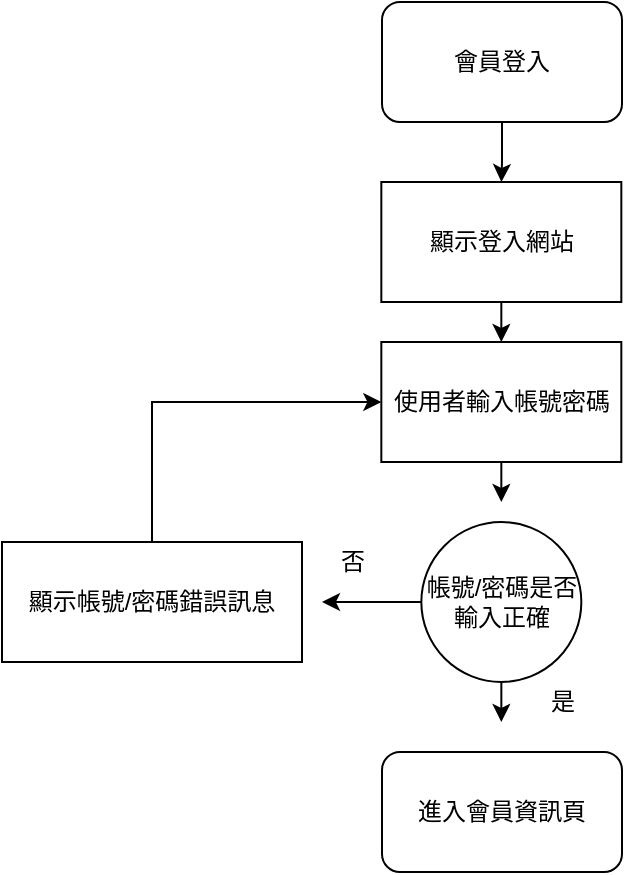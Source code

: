 <mxfile version="13.9.6" type="device"><diagram id="hTtvrJPmpdhbhdq2-fcb" name="Page-1"><mxGraphModel dx="572" dy="630" grid="1" gridSize="10" guides="1" tooltips="1" connect="1" arrows="1" fold="1" page="1" pageScale="1" pageWidth="827" pageHeight="1169" math="0" shadow="0"><root><mxCell id="0"/><mxCell id="1" parent="0"/><mxCell id="i838R1re5HCEmZ-BeIs5-2" style="edgeStyle=orthogonalEdgeStyle;rounded=0;orthogonalLoop=1;jettySize=auto;html=1;exitX=0.5;exitY=1;exitDx=0;exitDy=0;" edge="1" parent="1" source="i838R1re5HCEmZ-BeIs5-1" target="i838R1re5HCEmZ-BeIs5-3"><mxGeometry relative="1" as="geometry"><mxPoint x="399.667" y="330" as="targetPoint"/></mxGeometry></mxCell><mxCell id="i838R1re5HCEmZ-BeIs5-1" value="會員登入" style="rounded=1;whiteSpace=wrap;html=1;" vertex="1" parent="1"><mxGeometry x="340" y="210" width="120" height="60" as="geometry"/></mxCell><mxCell id="i838R1re5HCEmZ-BeIs5-10" style="edgeStyle=orthogonalEdgeStyle;rounded=0;orthogonalLoop=1;jettySize=auto;html=1;exitX=0.5;exitY=1;exitDx=0;exitDy=0;entryX=0.5;entryY=0;entryDx=0;entryDy=0;" edge="1" parent="1" source="i838R1re5HCEmZ-BeIs5-3" target="i838R1re5HCEmZ-BeIs5-4"><mxGeometry relative="1" as="geometry"/></mxCell><mxCell id="i838R1re5HCEmZ-BeIs5-3" value="顯示登入網站" style="rounded=0;whiteSpace=wrap;html=1;" vertex="1" parent="1"><mxGeometry x="339.667" y="300" width="120" height="60" as="geometry"/></mxCell><mxCell id="i838R1re5HCEmZ-BeIs5-9" style="edgeStyle=orthogonalEdgeStyle;rounded=0;orthogonalLoop=1;jettySize=auto;html=1;exitX=0.5;exitY=1;exitDx=0;exitDy=0;" edge="1" parent="1" source="i838R1re5HCEmZ-BeIs5-4"><mxGeometry relative="1" as="geometry"><mxPoint x="399.667" y="460" as="targetPoint"/></mxGeometry></mxCell><mxCell id="i838R1re5HCEmZ-BeIs5-4" value="使用者輸入帳號密碼" style="rounded=0;whiteSpace=wrap;html=1;" vertex="1" parent="1"><mxGeometry x="339.667" y="380" width="120" height="60" as="geometry"/></mxCell><mxCell id="i838R1re5HCEmZ-BeIs5-8" style="edgeStyle=orthogonalEdgeStyle;rounded=0;orthogonalLoop=1;jettySize=auto;html=1;exitX=0.5;exitY=1;exitDx=0;exitDy=0;" edge="1" parent="1" source="i838R1re5HCEmZ-BeIs5-5"><mxGeometry relative="1" as="geometry"><mxPoint x="399.667" y="570" as="targetPoint"/></mxGeometry></mxCell><mxCell id="i838R1re5HCEmZ-BeIs5-12" style="edgeStyle=orthogonalEdgeStyle;rounded=0;orthogonalLoop=1;jettySize=auto;html=1;exitX=0;exitY=0.5;exitDx=0;exitDy=0;" edge="1" parent="1" source="i838R1re5HCEmZ-BeIs5-5"><mxGeometry relative="1" as="geometry"><mxPoint x="310" y="510" as="targetPoint"/></mxGeometry></mxCell><mxCell id="i838R1re5HCEmZ-BeIs5-5" value="帳號/密碼是否輸入正確" style="ellipse;whiteSpace=wrap;html=1;aspect=fixed;" vertex="1" parent="1"><mxGeometry x="359.67" y="470" width="80" height="80" as="geometry"/></mxCell><mxCell id="i838R1re5HCEmZ-BeIs5-6" value="進入會員資訊頁" style="rounded=1;whiteSpace=wrap;html=1;" vertex="1" parent="1"><mxGeometry x="340" y="585" width="120" height="60" as="geometry"/></mxCell><mxCell id="i838R1re5HCEmZ-BeIs5-13" style="edgeStyle=orthogonalEdgeStyle;rounded=0;orthogonalLoop=1;jettySize=auto;html=1;exitX=0.5;exitY=0;exitDx=0;exitDy=0;entryX=0;entryY=0.5;entryDx=0;entryDy=0;" edge="1" parent="1" source="i838R1re5HCEmZ-BeIs5-11" target="i838R1re5HCEmZ-BeIs5-4"><mxGeometry relative="1" as="geometry"/></mxCell><mxCell id="i838R1re5HCEmZ-BeIs5-11" value="顯示帳號/密碼錯誤訊息" style="rounded=0;whiteSpace=wrap;html=1;" vertex="1" parent="1"><mxGeometry x="150" y="480" width="150" height="60" as="geometry"/></mxCell><mxCell id="i838R1re5HCEmZ-BeIs5-14" value="否" style="text;html=1;align=center;verticalAlign=middle;resizable=0;points=[];autosize=1;" vertex="1" parent="1"><mxGeometry x="310" y="480" width="30" height="20" as="geometry"/></mxCell><mxCell id="i838R1re5HCEmZ-BeIs5-15" value="是" style="text;html=1;align=center;verticalAlign=middle;resizable=0;points=[];autosize=1;" vertex="1" parent="1"><mxGeometry x="415" y="550" width="30" height="20" as="geometry"/></mxCell></root></mxGraphModel></diagram></mxfile>